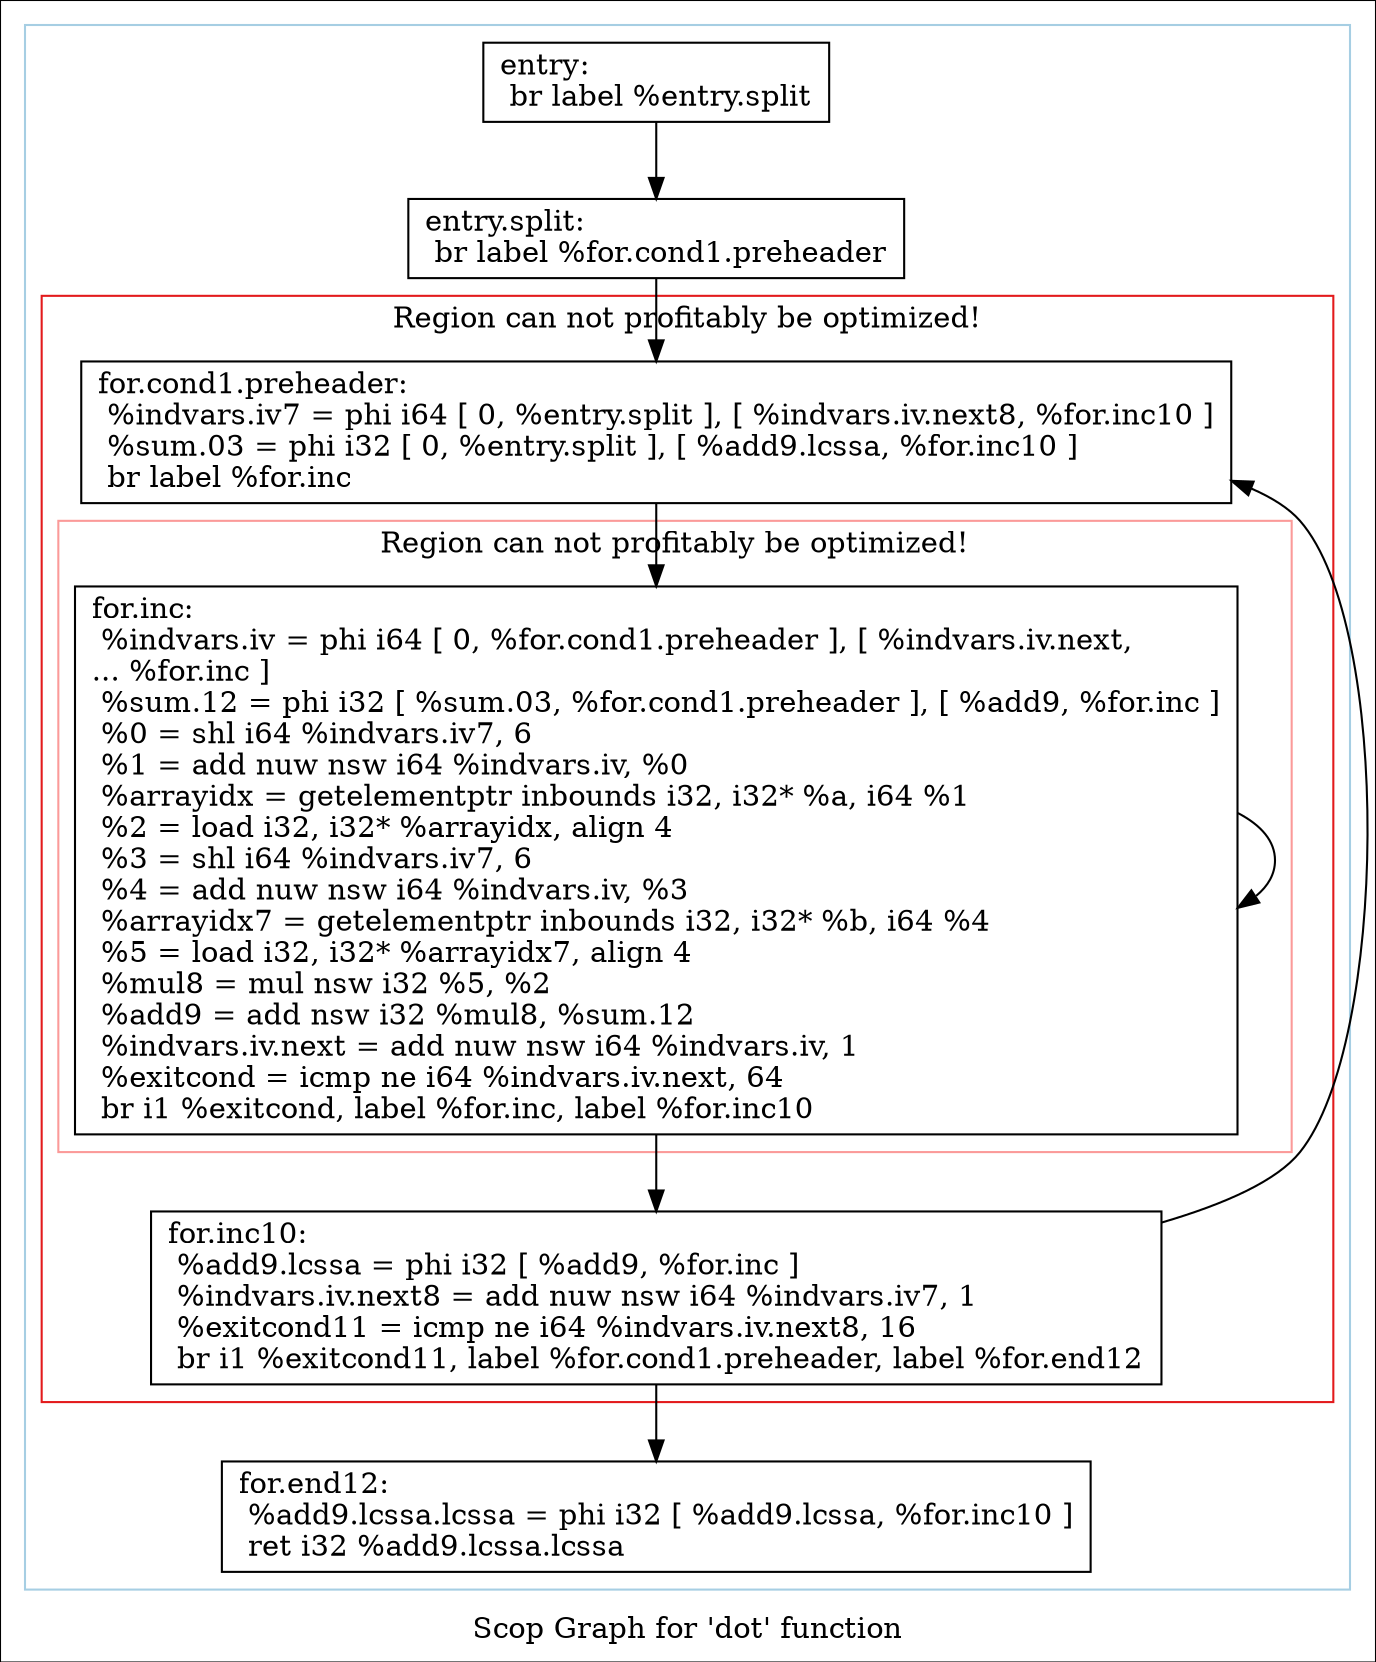 digraph "Scop Graph for 'dot' function" {
	label="Scop Graph for 'dot' function";

	Node0x63d7820 [shape=record,label="{entry:\l  br label %entry.split\l}"];
	Node0x63d7820 -> Node0x63b4340;
	Node0x63b4340 [shape=record,label="{entry.split:                                      \l  br label %for.cond1.preheader\l}"];
	Node0x63b4340 -> Node0x63dac90;
	Node0x63dac90 [shape=record,label="{for.cond1.preheader:                              \l  %indvars.iv7 = phi i64 [ 0, %entry.split ], [ %indvars.iv.next8, %for.inc10 ]\l  %sum.03 = phi i32 [ 0, %entry.split ], [ %add9.lcssa, %for.inc10 ]\l  br label %for.inc\l}"];
	Node0x63dac90 -> Node0x63d7840;
	Node0x63d7840 [shape=record,label="{for.inc:                                          \l  %indvars.iv = phi i64 [ 0, %for.cond1.preheader ], [ %indvars.iv.next,\l... %for.inc ]\l  %sum.12 = phi i32 [ %sum.03, %for.cond1.preheader ], [ %add9, %for.inc ]\l  %0 = shl i64 %indvars.iv7, 6\l  %1 = add nuw nsw i64 %indvars.iv, %0\l  %arrayidx = getelementptr inbounds i32, i32* %a, i64 %1\l  %2 = load i32, i32* %arrayidx, align 4\l  %3 = shl i64 %indvars.iv7, 6\l  %4 = add nuw nsw i64 %indvars.iv, %3\l  %arrayidx7 = getelementptr inbounds i32, i32* %b, i64 %4\l  %5 = load i32, i32* %arrayidx7, align 4\l  %mul8 = mul nsw i32 %5, %2\l  %add9 = add nsw i32 %mul8, %sum.12\l  %indvars.iv.next = add nuw nsw i64 %indvars.iv, 1\l  %exitcond = icmp ne i64 %indvars.iv.next, 64\l  br i1 %exitcond, label %for.inc, label %for.inc10\l}"];
	Node0x63d7840 -> Node0x63d7840[constraint=false];
	Node0x63d7840 -> Node0x63d77d0;
	Node0x63d77d0 [shape=record,label="{for.inc10:                                        \l  %add9.lcssa = phi i32 [ %add9, %for.inc ]\l  %indvars.iv.next8 = add nuw nsw i64 %indvars.iv7, 1\l  %exitcond11 = icmp ne i64 %indvars.iv.next8, 16\l  br i1 %exitcond11, label %for.cond1.preheader, label %for.end12\l}"];
	Node0x63d77d0 -> Node0x63dac90[constraint=false];
	Node0x63d77d0 -> Node0x63b4320;
	Node0x63b4320 [shape=record,label="{for.end12:                                        \l  %add9.lcssa.lcssa = phi i32 [ %add9.lcssa, %for.inc10 ]\l  ret i32 %add9.lcssa.lcssa\l}"];
	colorscheme = "paired12"
        subgraph cluster_0x63b3ec0 {
          label = "";
          style = solid;
          color = 1
          subgraph cluster_0x63b3f40 {
            label = "Region can not profitably be optimized!";
            style = solid;
            color = 6
            subgraph cluster_0x63b4100 {
              label = "Region can not profitably be optimized!";
              style = solid;
              color = 5
              Node0x63d7840;
            }
            Node0x63dac90;
            Node0x63d77d0;
          }
          Node0x63d7820;
          Node0x63b4340;
          Node0x63b4320;
        }
}
